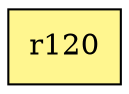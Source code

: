 digraph G {
rankdir=BT;ranksep="2.0";
"r120" [shape=record,fillcolor=khaki1,style=filled,label="{r120}"];
}